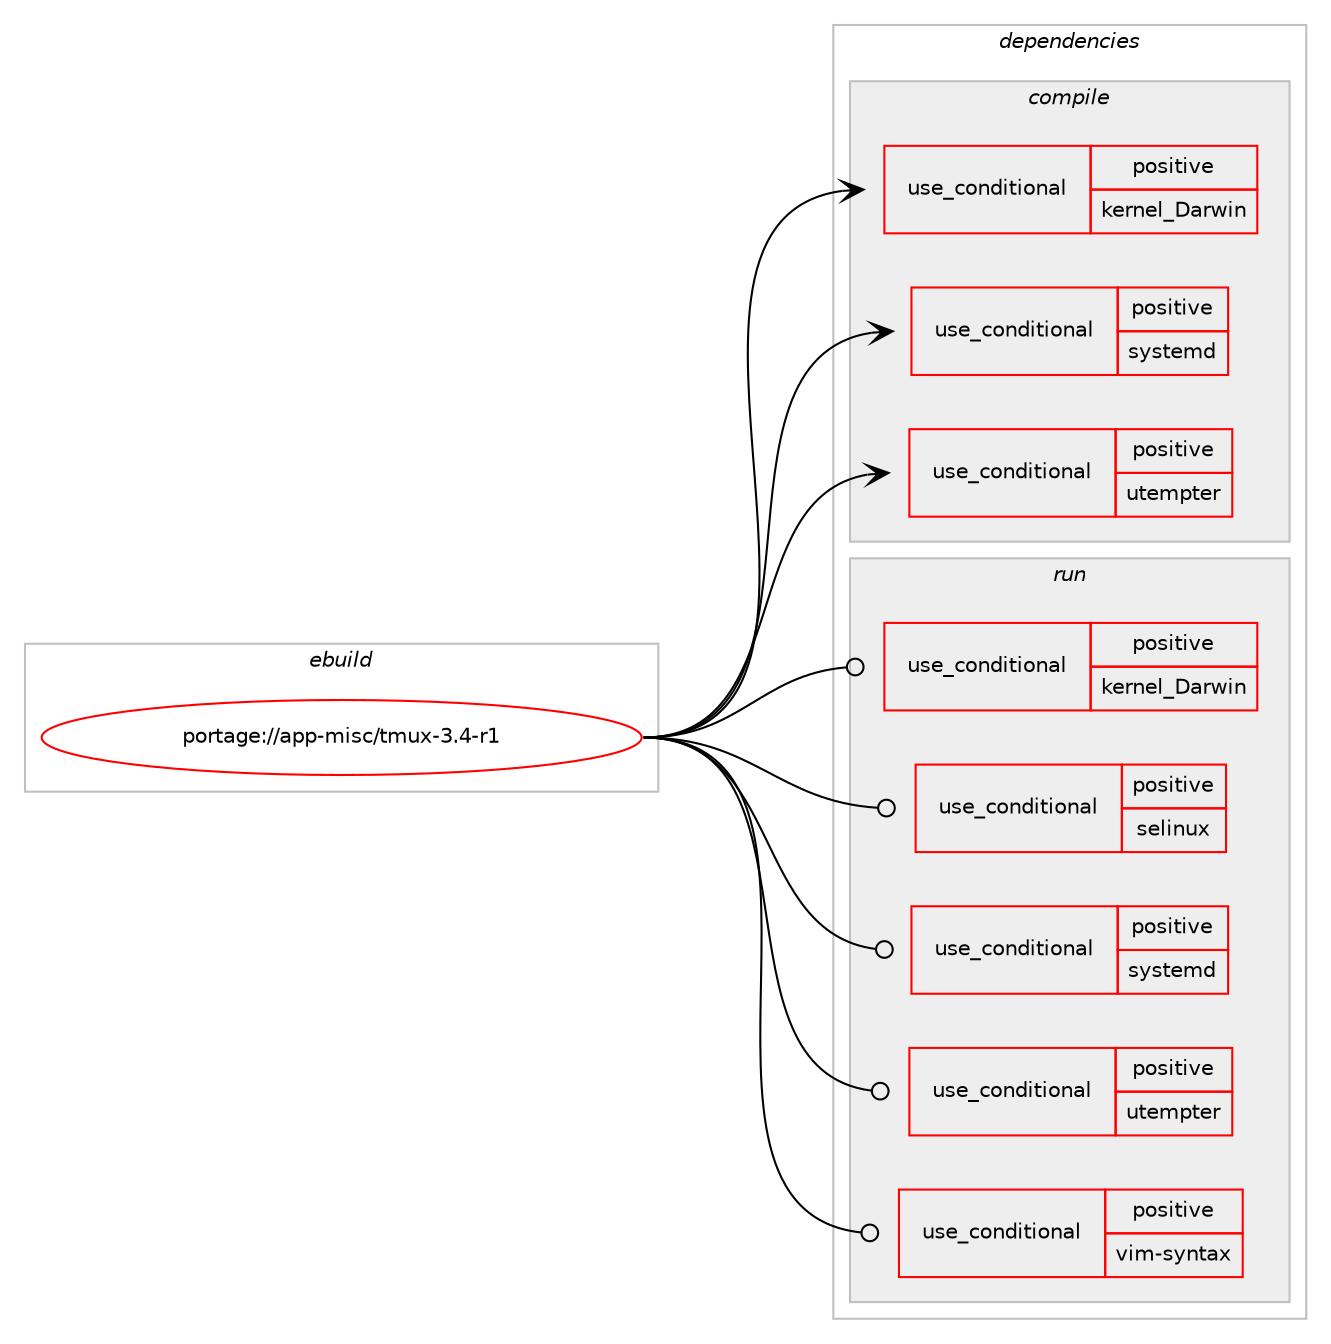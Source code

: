 digraph prolog {

# *************
# Graph options
# *************

newrank=true;
concentrate=true;
compound=true;
graph [rankdir=LR,fontname=Helvetica,fontsize=10,ranksep=1.5];#, ranksep=2.5, nodesep=0.2];
edge  [arrowhead=vee];
node  [fontname=Helvetica,fontsize=10];

# **********
# The ebuild
# **********

subgraph cluster_leftcol {
color=gray;
rank=same;
label=<<i>ebuild</i>>;
id [label="portage://app-misc/tmux-3.4-r1", color=red, width=4, href="../app-misc/tmux-3.4-r1.svg"];
}

# ****************
# The dependencies
# ****************

subgraph cluster_midcol {
color=gray;
label=<<i>dependencies</i>>;
subgraph cluster_compile {
fillcolor="#eeeeee";
style=filled;
label=<<i>compile</i>>;
subgraph cond12291 {
dependency19208 [label=<<TABLE BORDER="0" CELLBORDER="1" CELLSPACING="0" CELLPADDING="4"><TR><TD ROWSPAN="3" CELLPADDING="10">use_conditional</TD></TR><TR><TD>positive</TD></TR><TR><TD>kernel_Darwin</TD></TR></TABLE>>, shape=none, color=red];
# *** BEGIN UNKNOWN DEPENDENCY TYPE (TODO) ***
# dependency19208 -> package_dependency(portage://app-misc/tmux-3.4-r1,install,no,dev-libs,libutf8proc,none,[,,],any_same_slot,[])
# *** END UNKNOWN DEPENDENCY TYPE (TODO) ***

}
id:e -> dependency19208:w [weight=20,style="solid",arrowhead="vee"];
subgraph cond12292 {
dependency19209 [label=<<TABLE BORDER="0" CELLBORDER="1" CELLSPACING="0" CELLPADDING="4"><TR><TD ROWSPAN="3" CELLPADDING="10">use_conditional</TD></TR><TR><TD>positive</TD></TR><TR><TD>systemd</TD></TR></TABLE>>, shape=none, color=red];
# *** BEGIN UNKNOWN DEPENDENCY TYPE (TODO) ***
# dependency19209 -> package_dependency(portage://app-misc/tmux-3.4-r1,install,no,sys-apps,systemd,none,[,,],any_same_slot,[])
# *** END UNKNOWN DEPENDENCY TYPE (TODO) ***

}
id:e -> dependency19209:w [weight=20,style="solid",arrowhead="vee"];
subgraph cond12293 {
dependency19210 [label=<<TABLE BORDER="0" CELLBORDER="1" CELLSPACING="0" CELLPADDING="4"><TR><TD ROWSPAN="3" CELLPADDING="10">use_conditional</TD></TR><TR><TD>positive</TD></TR><TR><TD>utempter</TD></TR></TABLE>>, shape=none, color=red];
# *** BEGIN UNKNOWN DEPENDENCY TYPE (TODO) ***
# dependency19210 -> package_dependency(portage://app-misc/tmux-3.4-r1,install,no,sys-libs,libutempter,none,[,,],[],[])
# *** END UNKNOWN DEPENDENCY TYPE (TODO) ***

}
id:e -> dependency19210:w [weight=20,style="solid",arrowhead="vee"];
# *** BEGIN UNKNOWN DEPENDENCY TYPE (TODO) ***
# id -> package_dependency(portage://app-misc/tmux-3.4-r1,install,no,dev-libs,libevent,none,[,,],any_same_slot,[])
# *** END UNKNOWN DEPENDENCY TYPE (TODO) ***

# *** BEGIN UNKNOWN DEPENDENCY TYPE (TODO) ***
# id -> package_dependency(portage://app-misc/tmux-3.4-r1,install,no,sys-libs,ncurses,none,[,,],any_same_slot,[])
# *** END UNKNOWN DEPENDENCY TYPE (TODO) ***

}
subgraph cluster_compileandrun {
fillcolor="#eeeeee";
style=filled;
label=<<i>compile and run</i>>;
}
subgraph cluster_run {
fillcolor="#eeeeee";
style=filled;
label=<<i>run</i>>;
subgraph cond12294 {
dependency19211 [label=<<TABLE BORDER="0" CELLBORDER="1" CELLSPACING="0" CELLPADDING="4"><TR><TD ROWSPAN="3" CELLPADDING="10">use_conditional</TD></TR><TR><TD>positive</TD></TR><TR><TD>kernel_Darwin</TD></TR></TABLE>>, shape=none, color=red];
# *** BEGIN UNKNOWN DEPENDENCY TYPE (TODO) ***
# dependency19211 -> package_dependency(portage://app-misc/tmux-3.4-r1,run,no,dev-libs,libutf8proc,none,[,,],any_same_slot,[])
# *** END UNKNOWN DEPENDENCY TYPE (TODO) ***

}
id:e -> dependency19211:w [weight=20,style="solid",arrowhead="odot"];
subgraph cond12295 {
dependency19212 [label=<<TABLE BORDER="0" CELLBORDER="1" CELLSPACING="0" CELLPADDING="4"><TR><TD ROWSPAN="3" CELLPADDING="10">use_conditional</TD></TR><TR><TD>positive</TD></TR><TR><TD>selinux</TD></TR></TABLE>>, shape=none, color=red];
# *** BEGIN UNKNOWN DEPENDENCY TYPE (TODO) ***
# dependency19212 -> package_dependency(portage://app-misc/tmux-3.4-r1,run,no,sec-policy,selinux-screen,none,[,,],[],[])
# *** END UNKNOWN DEPENDENCY TYPE (TODO) ***

}
id:e -> dependency19212:w [weight=20,style="solid",arrowhead="odot"];
subgraph cond12296 {
dependency19213 [label=<<TABLE BORDER="0" CELLBORDER="1" CELLSPACING="0" CELLPADDING="4"><TR><TD ROWSPAN="3" CELLPADDING="10">use_conditional</TD></TR><TR><TD>positive</TD></TR><TR><TD>systemd</TD></TR></TABLE>>, shape=none, color=red];
# *** BEGIN UNKNOWN DEPENDENCY TYPE (TODO) ***
# dependency19213 -> package_dependency(portage://app-misc/tmux-3.4-r1,run,no,sys-apps,systemd,none,[,,],any_same_slot,[])
# *** END UNKNOWN DEPENDENCY TYPE (TODO) ***

}
id:e -> dependency19213:w [weight=20,style="solid",arrowhead="odot"];
subgraph cond12297 {
dependency19214 [label=<<TABLE BORDER="0" CELLBORDER="1" CELLSPACING="0" CELLPADDING="4"><TR><TD ROWSPAN="3" CELLPADDING="10">use_conditional</TD></TR><TR><TD>positive</TD></TR><TR><TD>utempter</TD></TR></TABLE>>, shape=none, color=red];
# *** BEGIN UNKNOWN DEPENDENCY TYPE (TODO) ***
# dependency19214 -> package_dependency(portage://app-misc/tmux-3.4-r1,run,no,sys-libs,libutempter,none,[,,],[],[])
# *** END UNKNOWN DEPENDENCY TYPE (TODO) ***

}
id:e -> dependency19214:w [weight=20,style="solid",arrowhead="odot"];
subgraph cond12298 {
dependency19215 [label=<<TABLE BORDER="0" CELLBORDER="1" CELLSPACING="0" CELLPADDING="4"><TR><TD ROWSPAN="3" CELLPADDING="10">use_conditional</TD></TR><TR><TD>positive</TD></TR><TR><TD>vim-syntax</TD></TR></TABLE>>, shape=none, color=red];
# *** BEGIN UNKNOWN DEPENDENCY TYPE (TODO) ***
# dependency19215 -> package_dependency(portage://app-misc/tmux-3.4-r1,run,no,app-vim,vim-tmux,none,[,,],[],[])
# *** END UNKNOWN DEPENDENCY TYPE (TODO) ***

}
id:e -> dependency19215:w [weight=20,style="solid",arrowhead="odot"];
# *** BEGIN UNKNOWN DEPENDENCY TYPE (TODO) ***
# id -> package_dependency(portage://app-misc/tmux-3.4-r1,run,no,dev-libs,libevent,none,[,,],any_same_slot,[])
# *** END UNKNOWN DEPENDENCY TYPE (TODO) ***

# *** BEGIN UNKNOWN DEPENDENCY TYPE (TODO) ***
# id -> package_dependency(portage://app-misc/tmux-3.4-r1,run,no,sys-libs,ncurses,none,[,,],any_same_slot,[])
# *** END UNKNOWN DEPENDENCY TYPE (TODO) ***

}
}

# **************
# The candidates
# **************

subgraph cluster_choices {
rank=same;
color=gray;
label=<<i>candidates</i>>;

}

}
